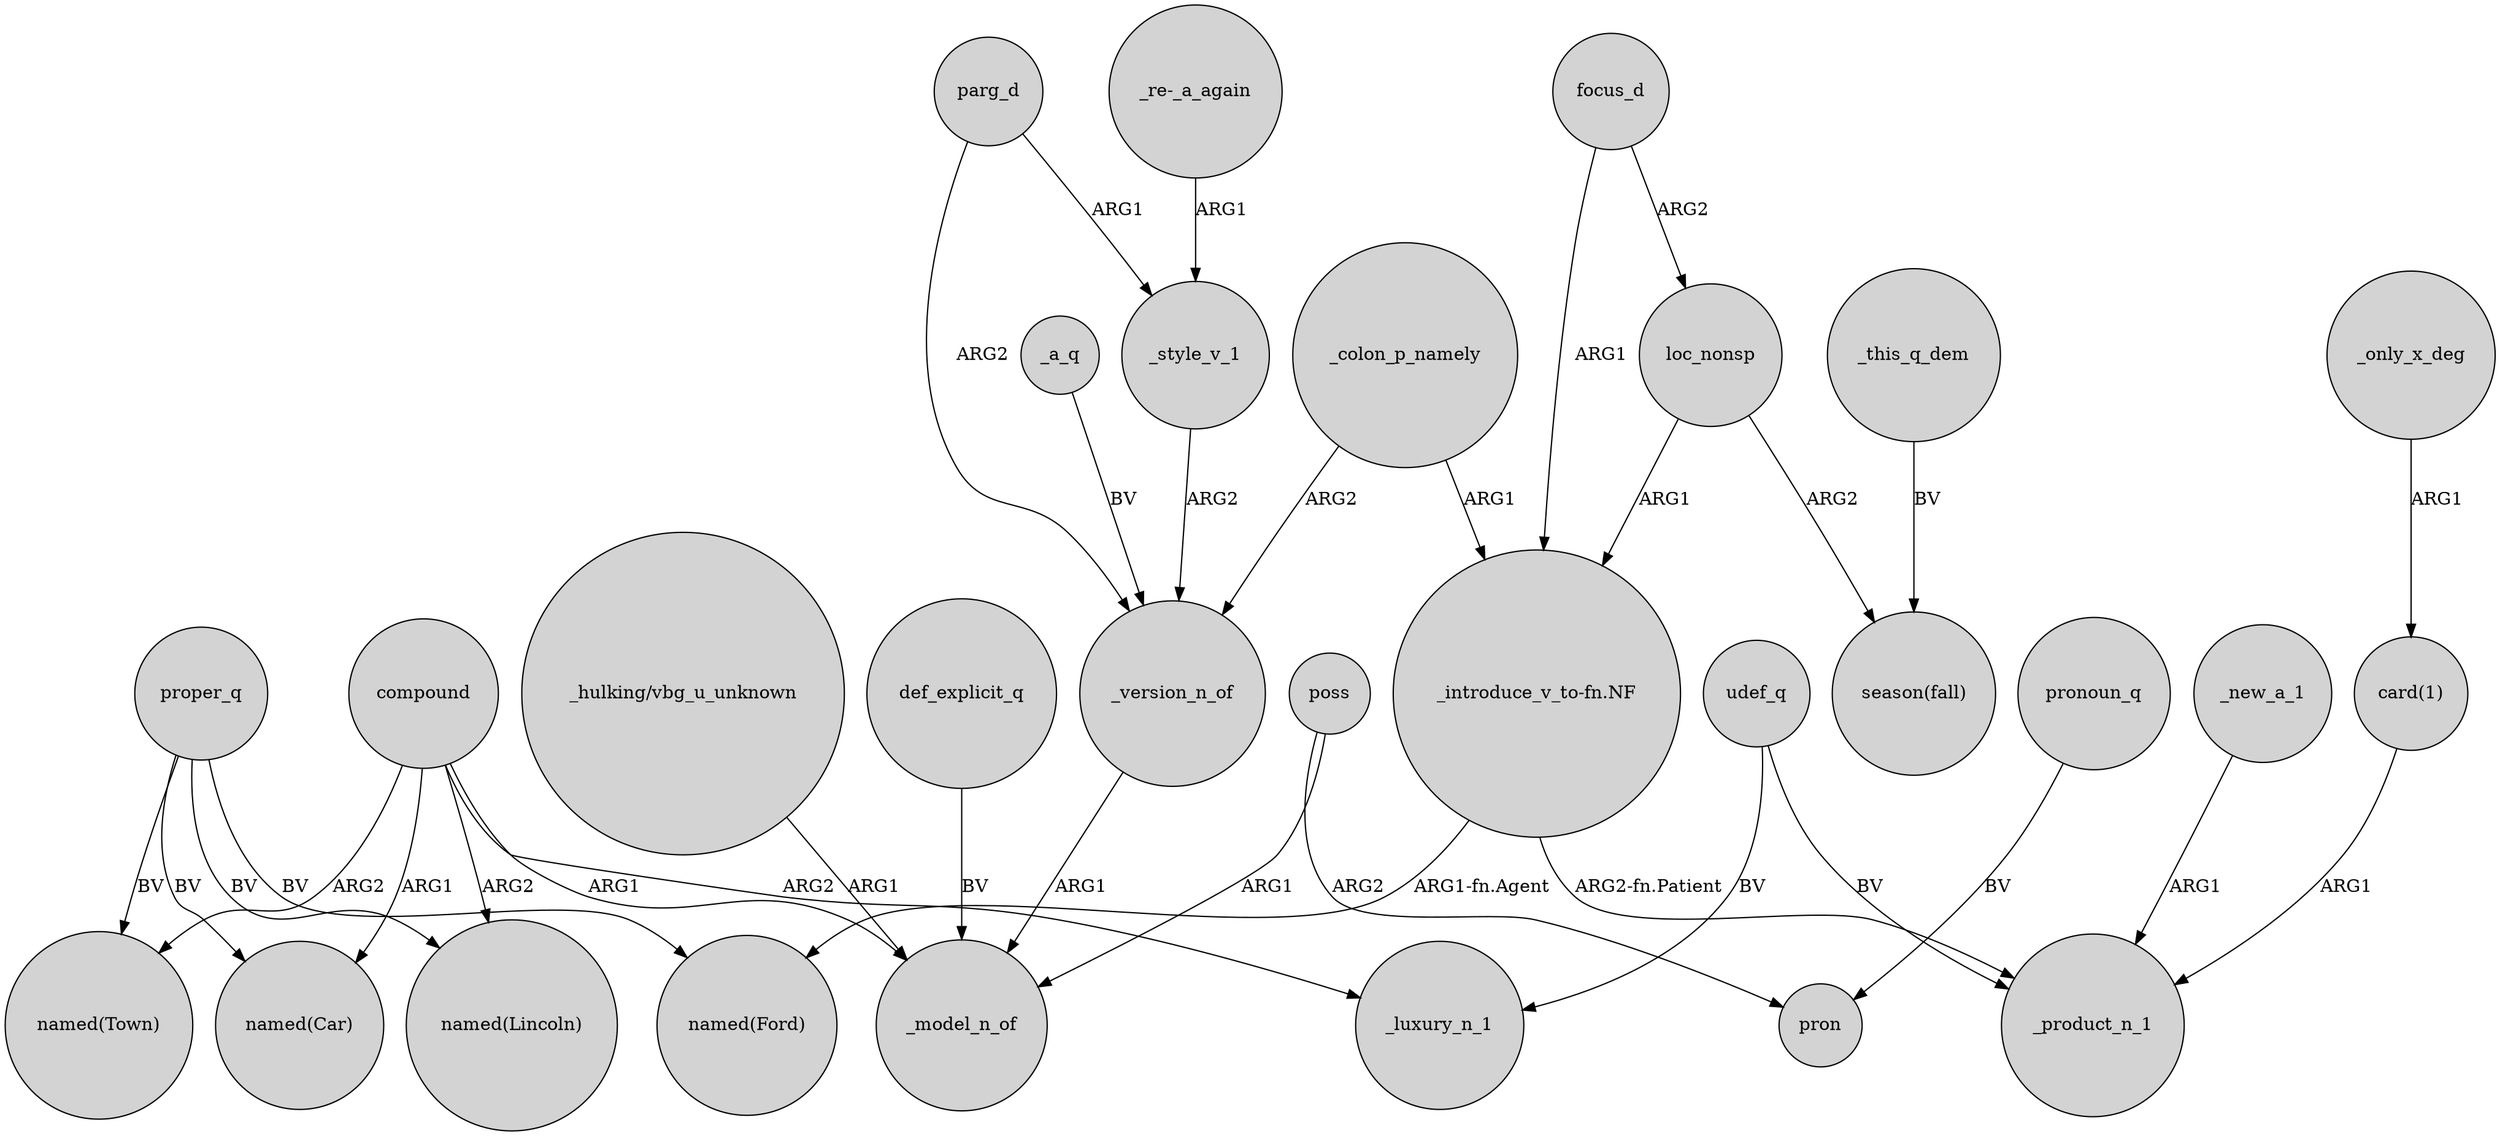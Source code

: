 digraph {
	node [shape=circle style=filled]
	proper_q -> "named(Car)" [label=BV]
	focus_d -> loc_nonsp [label=ARG2]
	_only_x_deg -> "card(1)" [label=ARG1]
	compound -> "named(Lincoln)" [label=ARG2]
	poss -> pron [label=ARG2]
	focus_d -> "_introduce_v_to-fn.NF" [label=ARG1]
	compound -> "named(Car)" [label=ARG1]
	compound -> "named(Town)" [label=ARG2]
	poss -> _model_n_of [label=ARG1]
	def_explicit_q -> _model_n_of [label=BV]
	_style_v_1 -> _version_n_of [label=ARG2]
	"_introduce_v_to-fn.NF" -> "named(Ford)" [label="ARG1-fn.Agent"]
	_colon_p_namely -> "_introduce_v_to-fn.NF" [label=ARG1]
	"_re-_a_again" -> _style_v_1 [label=ARG1]
	_colon_p_namely -> _version_n_of [label=ARG2]
	proper_q -> "named(Lincoln)" [label=BV]
	_new_a_1 -> _product_n_1 [label=ARG1]
	compound -> _model_n_of [label=ARG1]
	parg_d -> _style_v_1 [label=ARG1]
	pronoun_q -> pron [label=BV]
	_a_q -> _version_n_of [label=BV]
	loc_nonsp -> "season(fall)" [label=ARG2]
	_version_n_of -> _model_n_of [label=ARG1]
	proper_q -> "named(Ford)" [label=BV]
	proper_q -> "named(Town)" [label=BV]
	loc_nonsp -> "_introduce_v_to-fn.NF" [label=ARG1]
	"card(1)" -> _product_n_1 [label=ARG1]
	"_hulking/vbg_u_unknown" -> _model_n_of [label=ARG1]
	udef_q -> _product_n_1 [label=BV]
	"_introduce_v_to-fn.NF" -> _product_n_1 [label="ARG2-fn.Patient"]
	parg_d -> _version_n_of [label=ARG2]
	compound -> _luxury_n_1 [label=ARG2]
	_this_q_dem -> "season(fall)" [label=BV]
	udef_q -> _luxury_n_1 [label=BV]
}
